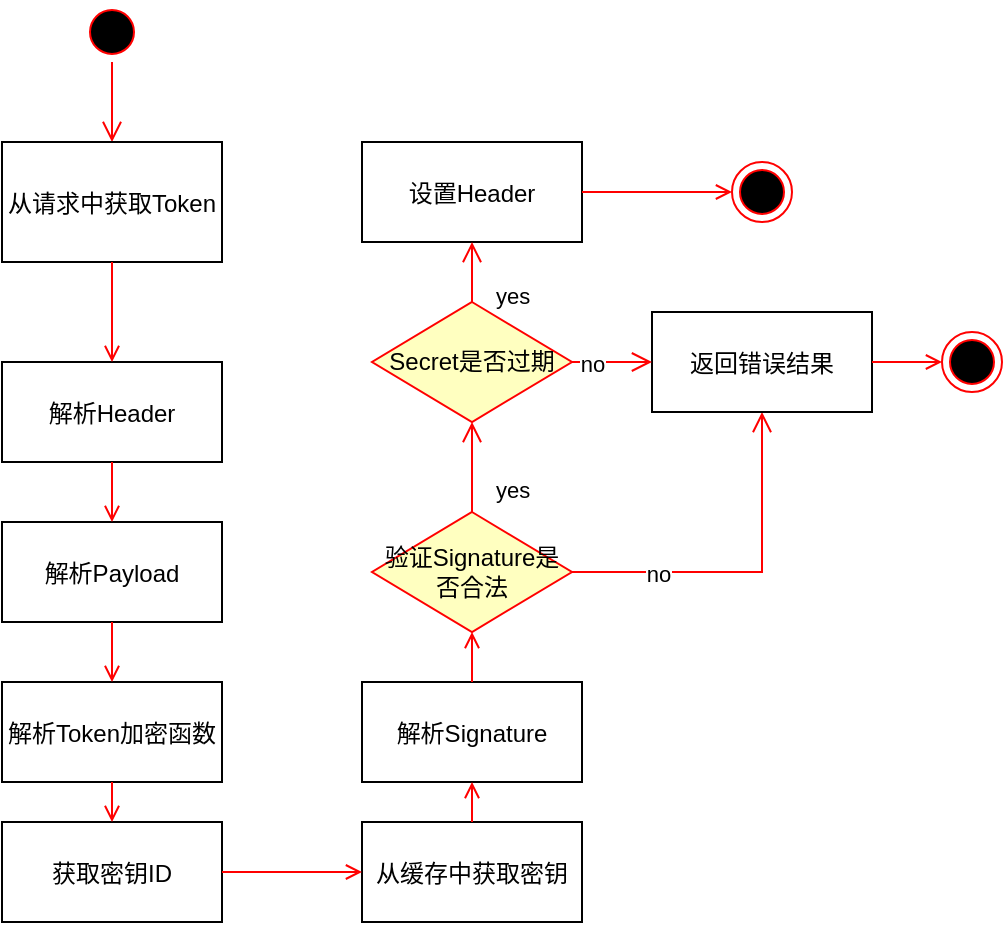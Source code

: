<mxfile version="21.6.9" type="github">
  <diagram name="Page-1" id="e7e014a7-5840-1c2e-5031-d8a46d1fe8dd">
    <mxGraphModel dx="1546" dy="830" grid="1" gridSize="10" guides="1" tooltips="1" connect="1" arrows="1" fold="1" page="1" pageScale="1" pageWidth="1169" pageHeight="826" background="none" math="0" shadow="0">
      <root>
        <mxCell id="0" />
        <mxCell id="1" parent="0" />
        <mxCell id="5" value="" style="ellipse;shape=startState;fillColor=#000000;strokeColor=#ff0000;" parent="1" vertex="1">
          <mxGeometry x="300" y="20" width="30" height="30" as="geometry" />
        </mxCell>
        <mxCell id="6" value="" style="edgeStyle=elbowEdgeStyle;elbow=horizontal;verticalAlign=bottom;endArrow=open;endSize=8;strokeColor=#FF0000;endFill=1;rounded=0" parent="1" source="5" target="7" edge="1">
          <mxGeometry x="110" y="190" as="geometry">
            <mxPoint x="305" y="90" as="targetPoint" />
          </mxGeometry>
        </mxCell>
        <mxCell id="7" value="从请求中获取Token" style="" parent="1" vertex="1">
          <mxGeometry x="260" y="90" width="110" height="60" as="geometry" />
        </mxCell>
        <mxCell id="8" value="解析Header" style="" parent="1" vertex="1">
          <mxGeometry x="260" y="200" width="110" height="50" as="geometry" />
        </mxCell>
        <mxCell id="9" value="" style="endArrow=open;strokeColor=#FF0000;endFill=1;rounded=0" parent="1" source="7" target="8" edge="1">
          <mxGeometry relative="1" as="geometry" />
        </mxCell>
        <mxCell id="10" value="解析Payload" style="" parent="1" vertex="1">
          <mxGeometry x="260" y="280" width="110" height="50" as="geometry" />
        </mxCell>
        <mxCell id="11" value="" style="endArrow=open;strokeColor=#FF0000;endFill=1;rounded=0" parent="1" source="8" target="10" edge="1">
          <mxGeometry relative="1" as="geometry" />
        </mxCell>
        <mxCell id="c-rldJZW2mYp9z67KlfX-41" value="解析Token加密函数" style="" vertex="1" parent="1">
          <mxGeometry x="260" y="360" width="110" height="50" as="geometry" />
        </mxCell>
        <mxCell id="c-rldJZW2mYp9z67KlfX-42" value="获取密钥ID" style="" vertex="1" parent="1">
          <mxGeometry x="260" y="430" width="110" height="50" as="geometry" />
        </mxCell>
        <mxCell id="c-rldJZW2mYp9z67KlfX-44" value="从缓存中获取密钥" style="" vertex="1" parent="1">
          <mxGeometry x="440" y="430" width="110" height="50" as="geometry" />
        </mxCell>
        <mxCell id="c-rldJZW2mYp9z67KlfX-47" value="解析Signature" style="" vertex="1" parent="1">
          <mxGeometry x="440" y="360" width="110" height="50" as="geometry" />
        </mxCell>
        <mxCell id="c-rldJZW2mYp9z67KlfX-49" value="验证Signature是否合法" style="rhombus;whiteSpace=wrap;html=1;fontColor=#000000;fillColor=#ffffc0;strokeColor=#ff0000;" vertex="1" parent="1">
          <mxGeometry x="445" y="275" width="100" height="60" as="geometry" />
        </mxCell>
        <mxCell id="c-rldJZW2mYp9z67KlfX-51" value="yes" style="edgeStyle=orthogonalEdgeStyle;html=1;align=left;verticalAlign=top;endArrow=open;endSize=8;strokeColor=#ff0000;rounded=0;entryX=0.5;entryY=1;entryDx=0;entryDy=0;" edge="1" source="c-rldJZW2mYp9z67KlfX-49" parent="1" target="c-rldJZW2mYp9z67KlfX-53">
          <mxGeometry x="0.084" y="-10" relative="1" as="geometry">
            <mxPoint x="500" y="160" as="targetPoint" />
            <mxPoint as="offset" />
          </mxGeometry>
        </mxCell>
        <mxCell id="38" value="" style="ellipse;shape=endState;fillColor=#000000;strokeColor=#ff0000" parent="1" vertex="1">
          <mxGeometry x="730" y="185" width="30" height="30" as="geometry" />
        </mxCell>
        <mxCell id="c-rldJZW2mYp9z67KlfX-53" value="Secret是否过期" style="rhombus;whiteSpace=wrap;html=1;fontColor=#000000;fillColor=#ffffc0;strokeColor=#ff0000;" vertex="1" parent="1">
          <mxGeometry x="445" y="170" width="100" height="60" as="geometry" />
        </mxCell>
        <mxCell id="c-rldJZW2mYp9z67KlfX-54" value="设置Header" style="" vertex="1" parent="1">
          <mxGeometry x="440" y="90" width="110" height="50" as="geometry" />
        </mxCell>
        <mxCell id="c-rldJZW2mYp9z67KlfX-55" value="" style="edgeStyle=orthogonalEdgeStyle;html=1;align=left;verticalAlign=bottom;endArrow=open;endSize=8;strokeColor=#ff0000;rounded=0;exitX=1;exitY=0.5;exitDx=0;exitDy=0;" edge="1" parent="1" source="c-rldJZW2mYp9z67KlfX-49" target="c-rldJZW2mYp9z67KlfX-52">
          <mxGeometry x="-1" relative="1" as="geometry">
            <mxPoint x="590" y="220" as="targetPoint" />
            <mxPoint x="545" y="305" as="sourcePoint" />
          </mxGeometry>
        </mxCell>
        <mxCell id="c-rldJZW2mYp9z67KlfX-57" value="no" style="edgeLabel;html=1;align=center;verticalAlign=middle;resizable=0;points=[];" vertex="1" connectable="0" parent="c-rldJZW2mYp9z67KlfX-55">
          <mxGeometry x="-0.509" y="-1" relative="1" as="geometry">
            <mxPoint as="offset" />
          </mxGeometry>
        </mxCell>
        <mxCell id="c-rldJZW2mYp9z67KlfX-52" value="返回错误结果" style="" vertex="1" parent="1">
          <mxGeometry x="585" y="175" width="110" height="50" as="geometry" />
        </mxCell>
        <mxCell id="c-rldJZW2mYp9z67KlfX-56" value="yes" style="edgeStyle=orthogonalEdgeStyle;html=1;align=left;verticalAlign=top;endArrow=open;endSize=8;strokeColor=#ff0000;rounded=0;entryX=0.5;entryY=1;entryDx=0;entryDy=0;exitX=0.5;exitY=0;exitDx=0;exitDy=0;" edge="1" parent="1" source="c-rldJZW2mYp9z67KlfX-53" target="c-rldJZW2mYp9z67KlfX-54">
          <mxGeometry x="0.084" y="-10" relative="1" as="geometry">
            <mxPoint x="505" y="240" as="targetPoint" />
            <mxPoint x="505" y="285" as="sourcePoint" />
            <mxPoint as="offset" />
          </mxGeometry>
        </mxCell>
        <mxCell id="c-rldJZW2mYp9z67KlfX-58" value="" style="edgeStyle=orthogonalEdgeStyle;html=1;align=left;verticalAlign=bottom;endArrow=open;endSize=8;strokeColor=#ff0000;rounded=0;exitX=1;exitY=0.5;exitDx=0;exitDy=0;entryX=0;entryY=0.5;entryDx=0;entryDy=0;" edge="1" parent="1" source="c-rldJZW2mYp9z67KlfX-53" target="c-rldJZW2mYp9z67KlfX-52">
          <mxGeometry x="-1" relative="1" as="geometry">
            <mxPoint x="650" y="235" as="targetPoint" />
            <mxPoint x="555" y="315" as="sourcePoint" />
          </mxGeometry>
        </mxCell>
        <mxCell id="c-rldJZW2mYp9z67KlfX-59" value="no" style="edgeLabel;html=1;align=center;verticalAlign=middle;resizable=0;points=[];" vertex="1" connectable="0" parent="c-rldJZW2mYp9z67KlfX-58">
          <mxGeometry x="-0.509" y="-1" relative="1" as="geometry">
            <mxPoint as="offset" />
          </mxGeometry>
        </mxCell>
        <mxCell id="c-rldJZW2mYp9z67KlfX-60" value="" style="endArrow=open;strokeColor=#FF0000;endFill=1;rounded=0;exitX=1;exitY=0.5;exitDx=0;exitDy=0;entryX=0;entryY=0.5;entryDx=0;entryDy=0;" edge="1" parent="1" source="c-rldJZW2mYp9z67KlfX-52" target="38">
          <mxGeometry relative="1" as="geometry">
            <mxPoint x="325" y="160" as="sourcePoint" />
            <mxPoint x="325" y="210" as="targetPoint" />
          </mxGeometry>
        </mxCell>
        <mxCell id="c-rldJZW2mYp9z67KlfX-61" value="" style="endArrow=open;strokeColor=#FF0000;endFill=1;rounded=0;exitX=1;exitY=0.5;exitDx=0;exitDy=0;entryX=0;entryY=0.5;entryDx=0;entryDy=0;" edge="1" parent="1" source="c-rldJZW2mYp9z67KlfX-54" target="c-rldJZW2mYp9z67KlfX-62">
          <mxGeometry relative="1" as="geometry">
            <mxPoint x="705" y="210" as="sourcePoint" />
            <mxPoint x="610" y="115" as="targetPoint" />
          </mxGeometry>
        </mxCell>
        <mxCell id="c-rldJZW2mYp9z67KlfX-62" value="" style="ellipse;shape=endState;fillColor=#000000;strokeColor=#ff0000" vertex="1" parent="1">
          <mxGeometry x="625" y="100" width="30" height="30" as="geometry" />
        </mxCell>
        <mxCell id="c-rldJZW2mYp9z67KlfX-63" value="" style="endArrow=open;strokeColor=#FF0000;endFill=1;rounded=0;exitX=0.5;exitY=1;exitDx=0;exitDy=0;" edge="1" parent="1" source="10">
          <mxGeometry relative="1" as="geometry">
            <mxPoint x="314.5" y="330" as="sourcePoint" />
            <mxPoint x="315" y="360" as="targetPoint" />
          </mxGeometry>
        </mxCell>
        <mxCell id="c-rldJZW2mYp9z67KlfX-64" value="" style="endArrow=open;strokeColor=#FF0000;endFill=1;rounded=0;entryX=0.5;entryY=0;entryDx=0;entryDy=0;exitX=0.5;exitY=1;exitDx=0;exitDy=0;" edge="1" parent="1" source="c-rldJZW2mYp9z67KlfX-41" target="c-rldJZW2mYp9z67KlfX-42">
          <mxGeometry relative="1" as="geometry">
            <mxPoint x="335" y="170" as="sourcePoint" />
            <mxPoint x="335" y="220" as="targetPoint" />
          </mxGeometry>
        </mxCell>
        <mxCell id="c-rldJZW2mYp9z67KlfX-65" value="" style="endArrow=open;strokeColor=#FF0000;endFill=1;rounded=0;exitX=1;exitY=0.5;exitDx=0;exitDy=0;entryX=0;entryY=0.5;entryDx=0;entryDy=0;" edge="1" parent="1" source="c-rldJZW2mYp9z67KlfX-42" target="c-rldJZW2mYp9z67KlfX-44">
          <mxGeometry relative="1" as="geometry">
            <mxPoint x="345" y="180" as="sourcePoint" />
            <mxPoint x="345" y="230" as="targetPoint" />
          </mxGeometry>
        </mxCell>
        <mxCell id="c-rldJZW2mYp9z67KlfX-66" value="" style="endArrow=open;strokeColor=#FF0000;endFill=1;rounded=0;exitX=0.5;exitY=0;exitDx=0;exitDy=0;entryX=0.5;entryY=1;entryDx=0;entryDy=0;" edge="1" parent="1" source="c-rldJZW2mYp9z67KlfX-44" target="c-rldJZW2mYp9z67KlfX-47">
          <mxGeometry relative="1" as="geometry">
            <mxPoint x="355" y="190" as="sourcePoint" />
            <mxPoint x="355" y="240" as="targetPoint" />
          </mxGeometry>
        </mxCell>
        <mxCell id="c-rldJZW2mYp9z67KlfX-67" value="" style="endArrow=open;strokeColor=#FF0000;endFill=1;rounded=0;exitX=0.5;exitY=0;exitDx=0;exitDy=0;entryX=0.5;entryY=1;entryDx=0;entryDy=0;" edge="1" parent="1" source="c-rldJZW2mYp9z67KlfX-47" target="c-rldJZW2mYp9z67KlfX-49">
          <mxGeometry relative="1" as="geometry">
            <mxPoint x="365" y="200" as="sourcePoint" />
            <mxPoint x="365" y="250" as="targetPoint" />
          </mxGeometry>
        </mxCell>
      </root>
    </mxGraphModel>
  </diagram>
</mxfile>
